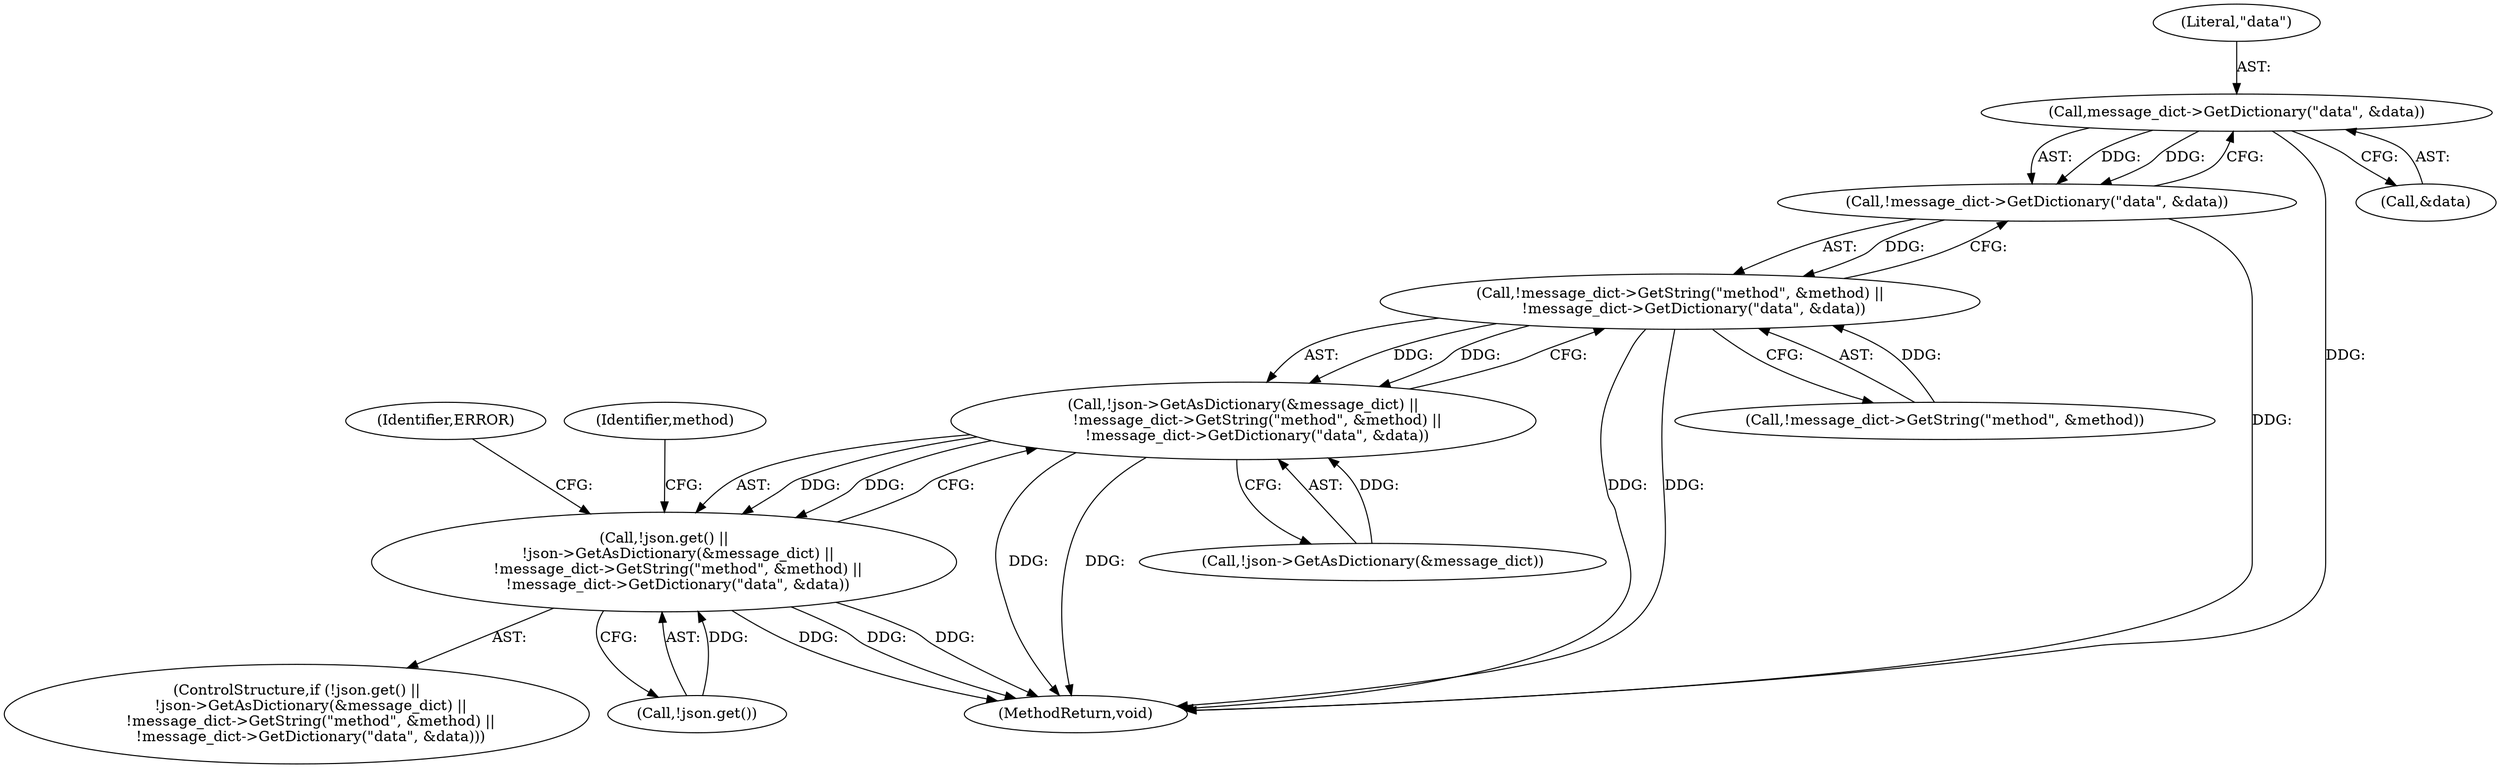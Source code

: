 digraph "0_Chrome_dde871628c04863cf5992cb17e3e40f2ba576279@pointer" {
"1000145" [label="(Call,message_dict->GetDictionary(\"data\", &data))"];
"1000144" [label="(Call,!message_dict->GetDictionary(\"data\", &data))"];
"1000138" [label="(Call,!message_dict->GetString(\"method\", &method) ||\n      !message_dict->GetDictionary(\"data\", &data))"];
"1000133" [label="(Call,!json->GetAsDictionary(&message_dict) ||\n      !message_dict->GetString(\"method\", &method) ||\n      !message_dict->GetDictionary(\"data\", &data))"];
"1000130" [label="(Call,!json.get() ||\n      !json->GetAsDictionary(&message_dict) ||\n      !message_dict->GetString(\"method\", &method) ||\n      !message_dict->GetDictionary(\"data\", &data))"];
"1000145" [label="(Call,message_dict->GetDictionary(\"data\", &data))"];
"1000129" [label="(ControlStructure,if (!json.get() ||\n      !json->GetAsDictionary(&message_dict) ||\n      !message_dict->GetString(\"method\", &method) ||\n      !message_dict->GetDictionary(\"data\", &data)))"];
"1000133" [label="(Call,!json->GetAsDictionary(&message_dict) ||\n      !message_dict->GetString(\"method\", &method) ||\n      !message_dict->GetDictionary(\"data\", &data))"];
"1000130" [label="(Call,!json.get() ||\n      !json->GetAsDictionary(&message_dict) ||\n      !message_dict->GetString(\"method\", &method) ||\n      !message_dict->GetDictionary(\"data\", &data))"];
"1000131" [label="(Call,!json.get())"];
"1000339" [label="(MethodReturn,void)"];
"1000152" [label="(Identifier,ERROR)"];
"1000138" [label="(Call,!message_dict->GetString(\"method\", &method) ||\n      !message_dict->GetDictionary(\"data\", &data))"];
"1000144" [label="(Call,!message_dict->GetDictionary(\"data\", &data))"];
"1000139" [label="(Call,!message_dict->GetString(\"method\", &method))"];
"1000134" [label="(Call,!json->GetAsDictionary(&message_dict))"];
"1000159" [label="(Identifier,method)"];
"1000146" [label="(Literal,\"data\")"];
"1000147" [label="(Call,&data)"];
"1000145" -> "1000144"  [label="AST: "];
"1000145" -> "1000147"  [label="CFG: "];
"1000146" -> "1000145"  [label="AST: "];
"1000147" -> "1000145"  [label="AST: "];
"1000144" -> "1000145"  [label="CFG: "];
"1000145" -> "1000339"  [label="DDG: "];
"1000145" -> "1000144"  [label="DDG: "];
"1000145" -> "1000144"  [label="DDG: "];
"1000144" -> "1000138"  [label="AST: "];
"1000138" -> "1000144"  [label="CFG: "];
"1000144" -> "1000339"  [label="DDG: "];
"1000144" -> "1000138"  [label="DDG: "];
"1000138" -> "1000133"  [label="AST: "];
"1000138" -> "1000139"  [label="CFG: "];
"1000139" -> "1000138"  [label="AST: "];
"1000133" -> "1000138"  [label="CFG: "];
"1000138" -> "1000339"  [label="DDG: "];
"1000138" -> "1000339"  [label="DDG: "];
"1000138" -> "1000133"  [label="DDG: "];
"1000138" -> "1000133"  [label="DDG: "];
"1000139" -> "1000138"  [label="DDG: "];
"1000133" -> "1000130"  [label="AST: "];
"1000133" -> "1000134"  [label="CFG: "];
"1000134" -> "1000133"  [label="AST: "];
"1000130" -> "1000133"  [label="CFG: "];
"1000133" -> "1000339"  [label="DDG: "];
"1000133" -> "1000339"  [label="DDG: "];
"1000133" -> "1000130"  [label="DDG: "];
"1000133" -> "1000130"  [label="DDG: "];
"1000134" -> "1000133"  [label="DDG: "];
"1000130" -> "1000129"  [label="AST: "];
"1000130" -> "1000131"  [label="CFG: "];
"1000131" -> "1000130"  [label="AST: "];
"1000152" -> "1000130"  [label="CFG: "];
"1000159" -> "1000130"  [label="CFG: "];
"1000130" -> "1000339"  [label="DDG: "];
"1000130" -> "1000339"  [label="DDG: "];
"1000130" -> "1000339"  [label="DDG: "];
"1000131" -> "1000130"  [label="DDG: "];
}
